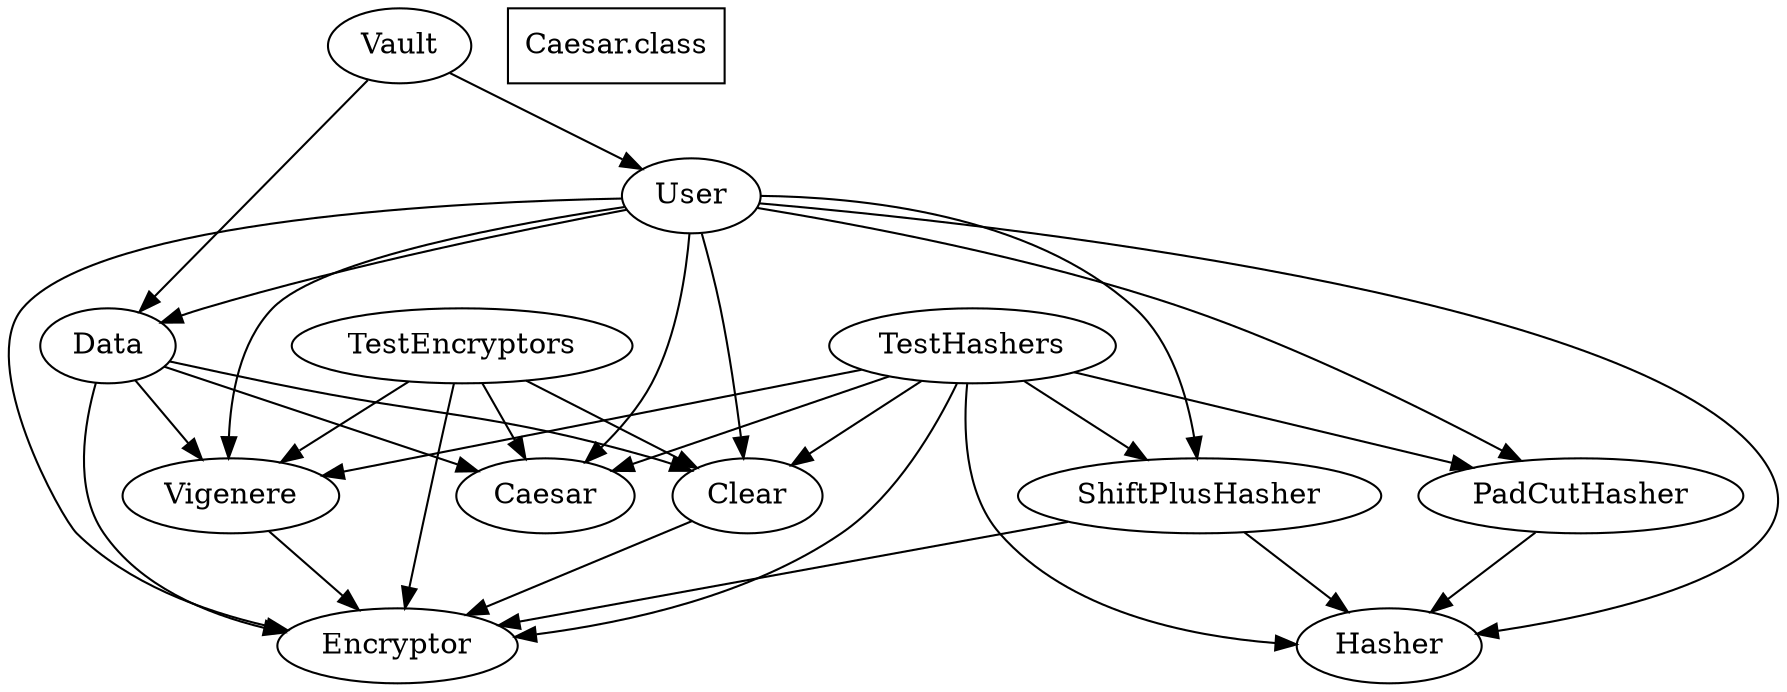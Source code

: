 digraph "Design" {
"Clear" -> "Encryptor";
"Data" -> "Caesar";
"Data" -> "Clear";
"Data" -> "Encryptor";
"Data" -> "Vigenere";
"PadCutHasher" -> "Hasher";
"ShiftPlusHasher" -> "Encryptor";
"ShiftPlusHasher" -> "Hasher";
"TestEncryptors" -> "Caesar";
"TestEncryptors" -> "Clear";
"TestEncryptors" -> "Encryptor";
"TestEncryptors" -> "Vigenere";
"TestHashers" -> "Caesar";
"TestHashers" -> "Clear";
"TestHashers" -> "Encryptor";
"TestHashers" -> "Hasher";
"TestHashers" -> "PadCutHasher";
"TestHashers" -> "ShiftPlusHasher";
"TestHashers" -> "Vigenere";
"User" -> "Caesar";
"User" -> "Clear";
"User" -> "Data";
"User" -> "Encryptor";
"User" -> "Hasher";
"User" -> "PadCutHasher";
"User" -> "ShiftPlusHasher";
"User" -> "Vigenere";
"Vault" -> "Data";
"Vault" -> "User";
"Vigenere" -> "Encryptor";
"Caesar.class" [shape="rectangle"];
}
